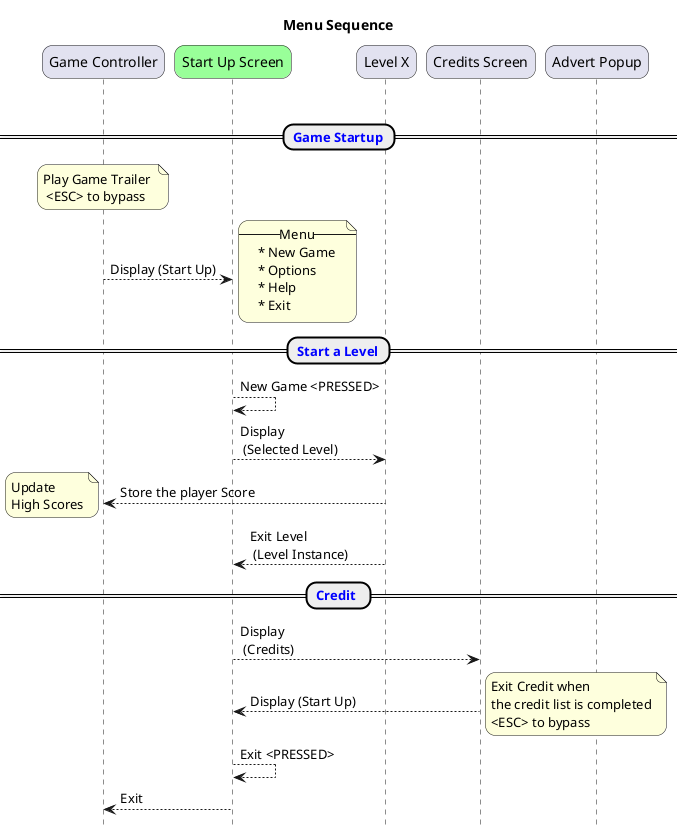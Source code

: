 @startuml
skinparam roundcorner 20
hide footbox
Title Menu Sequence
participant "Game Controller" as GC
participant "Start Up Screen" as StartUpScreen #99FF99
participant "Level X" as Level
participant "Credits Screen" as CreditsScreen
participant "Advert Popup" as AdvertPopup

|||
== <color:Blue> Game Startup ==
note over GC: Play Game Trailer \n <ESC> to bypass

GC-->StartUpScreen: Display (Start Up)
note right
--Menu--
    * New Game
    * Options
    * Help
    * Exit
end note

== <color:Blue> Start a Level ==
StartUpScreen --> StartUpScreen: New Game <PRESSED>
StartUpScreen --> Level: Display \n (Selected Level)
Level --> GC: Store the player Score
note left
    Update 
    High Scores
end note
Level --> StartUpScreen: Exit Level \n (Level Instance)
== <color:Blue> Credit  ==
StartUpScreen-->CreditsScreen: Display \n (Credits)
CreditsScreen-->StartUpScreen: Display (Start Up)
note right
    Exit Credit when 
    the credit list is completed
    <ESC> to bypass
end note

StartUpScreen --> StartUpScreen: Exit <PRESSED>
StartUpScreen-->GC: Exit
@endum
